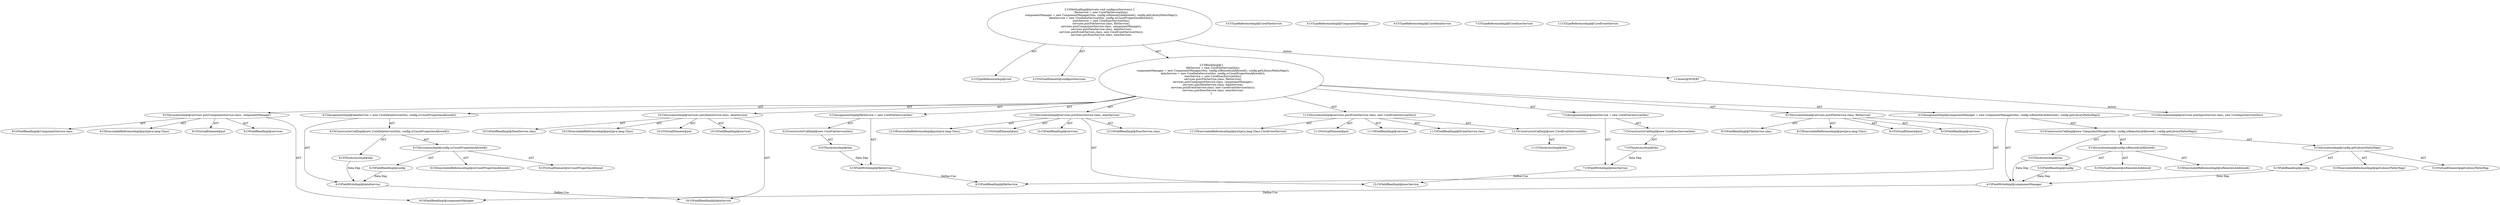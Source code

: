 digraph "configureServices#?" {
0 [label="2:CtTypeReferenceImpl@void" shape=ellipse]
1 [label="2:CtVirtualElement@configureServices" shape=ellipse]
2 [label="3:CtFieldWriteImpl@fileService" shape=ellipse]
3 [label="3:CtTypeReferenceImpl@CoreFileService" shape=ellipse]
4 [label="3:CtThisAccessImpl@this" shape=ellipse]
5 [label="3:CtConstructorCallImpl@new CoreFileService(this)" shape=ellipse]
6 [label="3:CtAssignmentImpl@fileService = new CoreFileService(this)" shape=ellipse]
7 [label="4:CtFieldWriteImpl@componentManager" shape=ellipse]
8 [label="5:CtTypeReferenceImpl@ComponentManager" shape=ellipse]
9 [label="5:CtThisAccessImpl@this" shape=ellipse]
10 [label="5:CtExecutableReferenceImpl@isRemoteLibAllowed()" shape=ellipse]
11 [label="5:CtVirtualElement@isRemoteLibAllowed" shape=ellipse]
12 [label="5:CtFieldReadImpl@config" shape=ellipse]
13 [label="5:CtInvocationImpl@config.isRemoteLibAllowed()" shape=ellipse]
14 [label="5:CtExecutableReferenceImpl@getLibraryPathsMap()" shape=ellipse]
15 [label="5:CtVirtualElement@getLibraryPathsMap" shape=ellipse]
16 [label="5:CtFieldReadImpl@config" shape=ellipse]
17 [label="5:CtInvocationImpl@config.getLibraryPathsMap()" shape=ellipse]
18 [label="5:CtConstructorCallImpl@new ComponentManager(this, config.isRemoteLibAllowed(), config.getLibraryPathsMap())" shape=ellipse]
19 [label="4:CtAssignmentImpl@componentManager = new ComponentManager(this, config.isRemoteLibAllowed(), config.getLibraryPathsMap())" shape=ellipse]
20 [label="6:CtFieldWriteImpl@dataService" shape=ellipse]
21 [label="6:CtTypeReferenceImpl@CoreDataService" shape=ellipse]
22 [label="6:CtThisAccessImpl@this" shape=ellipse]
23 [label="6:CtExecutableReferenceImpl@isUnsetPropertiesAllowed()" shape=ellipse]
24 [label="6:CtVirtualElement@isUnsetPropertiesAllowed" shape=ellipse]
25 [label="6:CtFieldReadImpl@config" shape=ellipse]
26 [label="6:CtInvocationImpl@config.isUnsetPropertiesAllowed()" shape=ellipse]
27 [label="6:CtConstructorCallImpl@new CoreDataService(this, config.isUnsetPropertiesAllowed())" shape=ellipse]
28 [label="6:CtAssignmentImpl@dataService = new CoreDataService(this, config.isUnsetPropertiesAllowed())" shape=ellipse]
29 [label="7:CtFieldWriteImpl@execService" shape=ellipse]
30 [label="7:CtTypeReferenceImpl@CoreExecService" shape=ellipse]
31 [label="7:CtThisAccessImpl@this" shape=ellipse]
32 [label="7:CtConstructorCallImpl@new CoreExecService(this)" shape=ellipse]
33 [label="7:CtAssignmentImpl@execService = new CoreExecService(this)" shape=ellipse]
34 [label="8:CtExecutableReferenceImpl@put(java.lang.Class)" shape=ellipse]
35 [label="8:CtVirtualElement@put" shape=ellipse]
36 [label="8:CtFieldReadImpl@services" shape=ellipse]
37 [label="8:CtFieldReadImpl@FileService.class" shape=ellipse]
38 [label="8:CtFieldReadImpl@fileService" shape=ellipse]
39 [label="8:CtInvocationImpl@services.put(FileService.class, fileService)" shape=ellipse]
40 [label="9:CtExecutableReferenceImpl@put(java.lang.Class)" shape=ellipse]
41 [label="9:CtVirtualElement@put" shape=ellipse]
42 [label="9:CtFieldReadImpl@services" shape=ellipse]
43 [label="9:CtFieldReadImpl@ComponentService.class" shape=ellipse]
44 [label="9:CtFieldReadImpl@componentManager" shape=ellipse]
45 [label="9:CtInvocationImpl@services.put(ComponentService.class, componentManager)" shape=ellipse]
46 [label="10:CtExecutableReferenceImpl@put(java.lang.Class)" shape=ellipse]
47 [label="10:CtVirtualElement@put" shape=ellipse]
48 [label="10:CtFieldReadImpl@services" shape=ellipse]
49 [label="10:CtFieldReadImpl@DataService.class" shape=ellipse]
50 [label="10:CtFieldReadImpl@dataService" shape=ellipse]
51 [label="10:CtInvocationImpl@services.put(DataService.class, dataService)" shape=ellipse]
52 [label="11:CtExecutableReferenceImpl@put(java.lang.Class,CoreEventService)" shape=ellipse]
53 [label="11:CtVirtualElement@put" shape=ellipse]
54 [label="11:CtFieldReadImpl@services" shape=ellipse]
55 [label="11:CtFieldReadImpl@EventService.class" shape=ellipse]
56 [label="11:CtTypeReferenceImpl@CoreEventService" shape=ellipse]
57 [label="11:CtThisAccessImpl@this" shape=ellipse]
58 [label="11:CtConstructorCallImpl@new CoreEventService(this)" shape=ellipse]
59 [label="11:CtInvocationImpl@services.put(EventService.class, new CoreEventService(this))" shape=ellipse]
60 [label="12:CtExecutableReferenceImpl@put(java.lang.Class)" shape=ellipse]
61 [label="12:CtVirtualElement@put" shape=ellipse]
62 [label="12:CtFieldReadImpl@services" shape=ellipse]
63 [label="12:CtFieldReadImpl@ExecService.class" shape=ellipse]
64 [label="12:CtFieldReadImpl@execService" shape=ellipse]
65 [label="12:CtInvocationImpl@services.put(ExecService.class, execService)" shape=ellipse]
66 [label="2:CtBlockImpl@\{
    fileService = new CoreFileService(this);
    componentManager = new ComponentManager(this, config.isRemoteLibAllowed(), config.getLibraryPathsMap());
    dataService = new CoreDataService(this, config.isUnsetPropertiesAllowed());
    execService = new CoreExecService(this);
    services.put(FileService.class, fileService);
    services.put(ComponentService.class, componentManager);
    services.put(DataService.class, dataService);
    services.put(EventService.class, new CoreEventService(this));
    services.put(ExecService.class, execService);
\}" shape=ellipse]
67 [label="2:CtMethodImpl@private void configureServices() \{
    fileService = new CoreFileService(this);
    componentManager = new ComponentManager(this, config.isRemoteLibAllowed(), config.getLibraryPathsMap());
    dataService = new CoreDataService(this, config.isUnsetPropertiesAllowed());
    execService = new CoreExecService(this);
    services.put(FileService.class, fileService);
    services.put(ComponentService.class, componentManager);
    services.put(DataService.class, dataService);
    services.put(EventService.class, new CoreEventService(this));
    services.put(ExecService.class, execService);
\}" shape=ellipse]
68 [label="13:Insert@INSERT" shape=ellipse]
69 [label="13:CtInvocationImpl@services.put(InputService.class, new CoreInputService(this))" shape=ellipse]
2 -> 38 [label="Define-Use"];
4 -> 2 [label="Data Dep"];
5 -> 4 [label="AST"];
6 -> 2 [label="AST"];
6 -> 5 [label="AST"];
7 -> 44 [label="Define-Use"];
9 -> 7 [label="Data Dep"];
12 -> 7 [label="Data Dep"];
13 -> 11 [label="AST"];
13 -> 12 [label="AST"];
13 -> 10 [label="AST"];
16 -> 7 [label="Data Dep"];
17 -> 15 [label="AST"];
17 -> 16 [label="AST"];
17 -> 14 [label="AST"];
18 -> 9 [label="AST"];
18 -> 13 [label="AST"];
18 -> 17 [label="AST"];
19 -> 7 [label="AST"];
19 -> 18 [label="AST"];
20 -> 50 [label="Define-Use"];
22 -> 20 [label="Data Dep"];
25 -> 20 [label="Data Dep"];
26 -> 24 [label="AST"];
26 -> 25 [label="AST"];
26 -> 23 [label="AST"];
27 -> 22 [label="AST"];
27 -> 26 [label="AST"];
28 -> 20 [label="AST"];
28 -> 27 [label="AST"];
29 -> 64 [label="Define-Use"];
31 -> 29 [label="Data Dep"];
32 -> 31 [label="AST"];
33 -> 29 [label="AST"];
33 -> 32 [label="AST"];
39 -> 35 [label="AST"];
39 -> 36 [label="AST"];
39 -> 34 [label="AST"];
39 -> 37 [label="AST"];
39 -> 38 [label="AST"];
45 -> 41 [label="AST"];
45 -> 42 [label="AST"];
45 -> 40 [label="AST"];
45 -> 43 [label="AST"];
45 -> 44 [label="AST"];
51 -> 47 [label="AST"];
51 -> 48 [label="AST"];
51 -> 46 [label="AST"];
51 -> 49 [label="AST"];
51 -> 50 [label="AST"];
58 -> 57 [label="AST"];
59 -> 53 [label="AST"];
59 -> 54 [label="AST"];
59 -> 52 [label="AST"];
59 -> 55 [label="AST"];
59 -> 58 [label="AST"];
65 -> 61 [label="AST"];
65 -> 62 [label="AST"];
65 -> 60 [label="AST"];
65 -> 63 [label="AST"];
65 -> 64 [label="AST"];
66 -> 6 [label="AST"];
66 -> 19 [label="AST"];
66 -> 28 [label="AST"];
66 -> 33 [label="AST"];
66 -> 39 [label="AST"];
66 -> 45 [label="AST"];
66 -> 51 [label="AST"];
66 -> 59 [label="AST"];
66 -> 65 [label="AST"];
67 -> 1 [label="AST"];
67 -> 0 [label="AST"];
67 -> 66 [label="AST"];
67 -> 68 [label="Action"];
68 -> 69 [label="Action"];
}